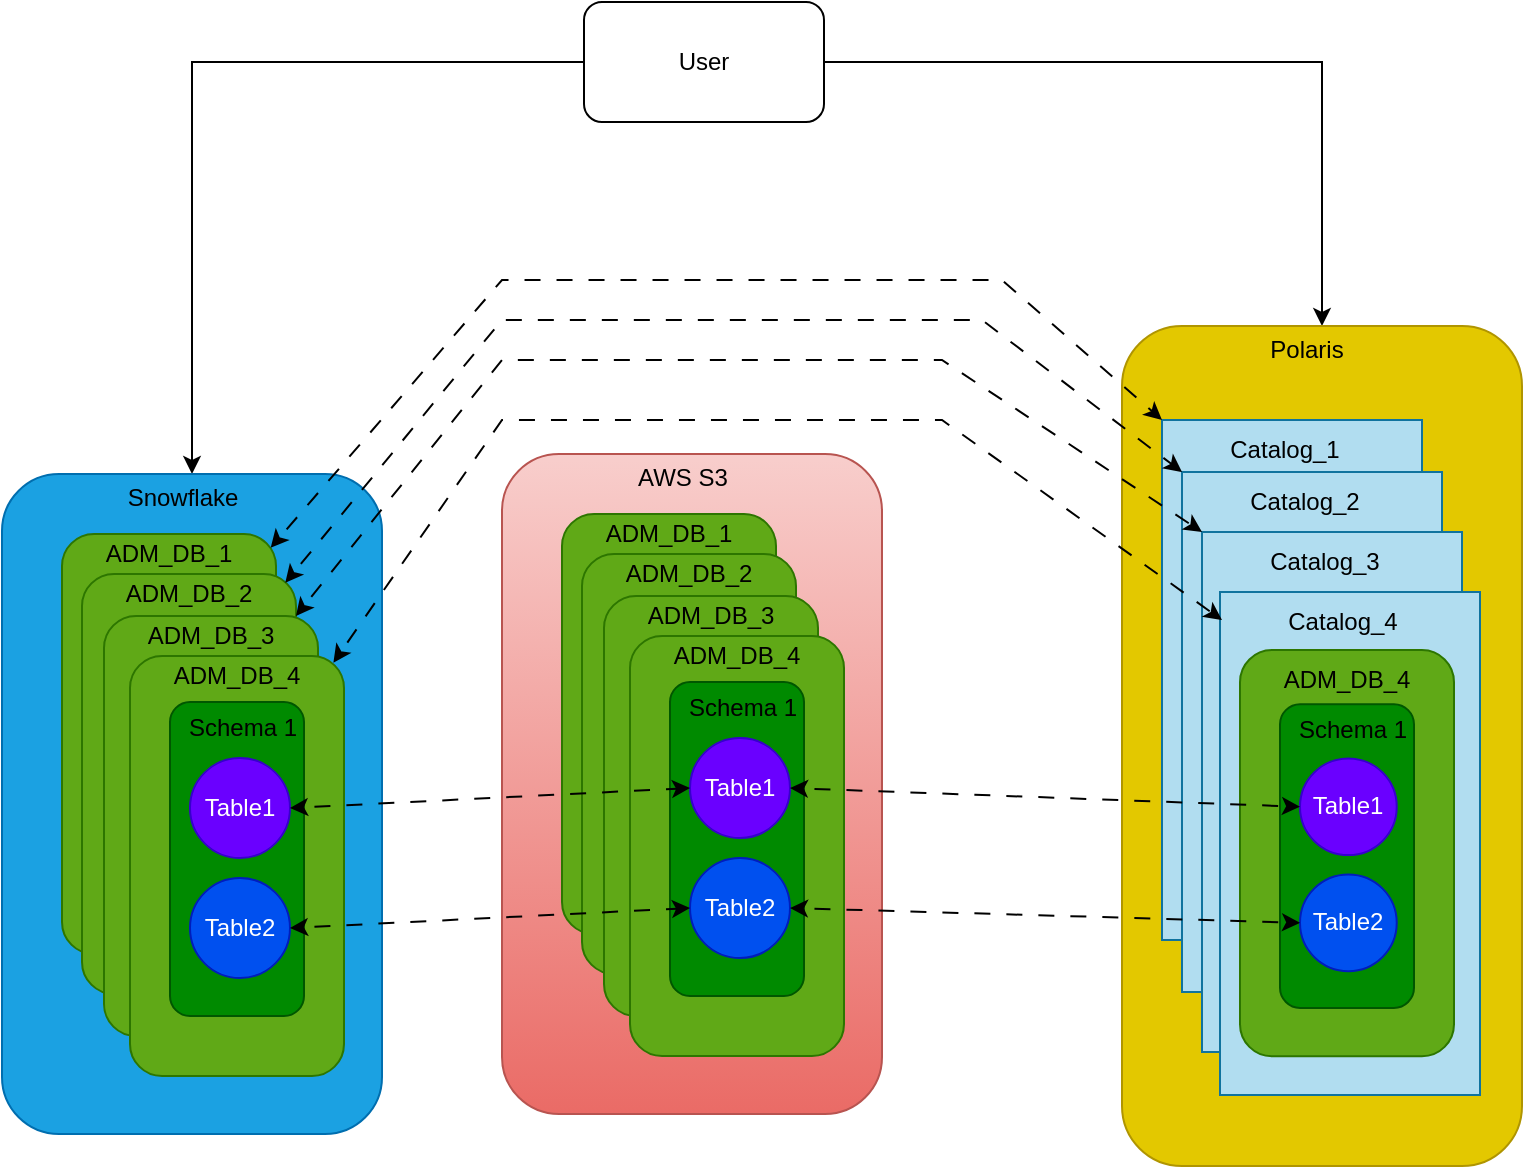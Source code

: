 <mxfile version="24.8.6">
  <diagram name="Page-1" id="kQ9YdLLmq7aJW8mDVpe2">
    <mxGraphModel dx="1075" dy="471" grid="1" gridSize="10" guides="1" tooltips="1" connect="1" arrows="1" fold="1" page="1" pageScale="1" pageWidth="850" pageHeight="1100" math="0" shadow="0">
      <root>
        <mxCell id="0" />
        <mxCell id="1" parent="0" />
        <mxCell id="MkuE8c_KWrYmQGj-PHZQ-6" value="" style="edgeStyle=orthogonalEdgeStyle;rounded=0;orthogonalLoop=1;jettySize=auto;html=1;" edge="1" parent="1" source="MkuE8c_KWrYmQGj-PHZQ-2" target="MkuE8c_KWrYmQGj-PHZQ-4">
          <mxGeometry relative="1" as="geometry">
            <mxPoint x="421" y="240" as="targetPoint" />
          </mxGeometry>
        </mxCell>
        <mxCell id="MkuE8c_KWrYmQGj-PHZQ-397" style="edgeStyle=orthogonalEdgeStyle;rounded=0;orthogonalLoop=1;jettySize=auto;html=1;" edge="1" parent="1" source="MkuE8c_KWrYmQGj-PHZQ-2" target="MkuE8c_KWrYmQGj-PHZQ-59">
          <mxGeometry relative="1" as="geometry" />
        </mxCell>
        <mxCell id="MkuE8c_KWrYmQGj-PHZQ-2" value="User" style="rounded=1;whiteSpace=wrap;html=1;" vertex="1" parent="1">
          <mxGeometry x="361" y="121" width="120" height="60" as="geometry" />
        </mxCell>
        <mxCell id="MkuE8c_KWrYmQGj-PHZQ-59" value="" style="rounded=1;whiteSpace=wrap;html=1;fillColor=#e3c800;strokeColor=#B09500;fontColor=#000000;" vertex="1" parent="1">
          <mxGeometry x="630" y="283" width="200" height="420" as="geometry" />
        </mxCell>
        <mxCell id="MkuE8c_KWrYmQGj-PHZQ-92" value="Polaris" style="text;html=1;align=center;verticalAlign=middle;resizable=0;points=[];autosize=1;strokeColor=none;fillColor=none;" vertex="1" parent="1">
          <mxGeometry x="692" y="280" width="60" height="30" as="geometry" />
        </mxCell>
        <mxCell id="MkuE8c_KWrYmQGj-PHZQ-291" value="" style="group" vertex="1" connectable="0" parent="1">
          <mxGeometry x="70" y="354" width="190" height="333" as="geometry" />
        </mxCell>
        <mxCell id="MkuE8c_KWrYmQGj-PHZQ-4" value="" style="rounded=1;whiteSpace=wrap;html=1;fillColor=#1ba1e2;strokeColor=#006EAF;fontColor=#ffffff;" vertex="1" parent="MkuE8c_KWrYmQGj-PHZQ-291">
          <mxGeometry y="3" width="190" height="330" as="geometry" />
        </mxCell>
        <mxCell id="MkuE8c_KWrYmQGj-PHZQ-58" value="Snowflake" style="text;html=1;align=center;verticalAlign=middle;resizable=0;points=[];autosize=1;strokeColor=none;fillColor=none;" vertex="1" parent="MkuE8c_KWrYmQGj-PHZQ-291">
          <mxGeometry x="50" width="80" height="30" as="geometry" />
        </mxCell>
        <mxCell id="MkuE8c_KWrYmQGj-PHZQ-252" value="" style="group" vertex="1" connectable="0" parent="MkuE8c_KWrYmQGj-PHZQ-291">
          <mxGeometry x="30" y="28" width="141" height="276" as="geometry" />
        </mxCell>
        <mxCell id="MkuE8c_KWrYmQGj-PHZQ-224" value="" style="group" vertex="1" connectable="0" parent="MkuE8c_KWrYmQGj-PHZQ-252">
          <mxGeometry width="107" height="215" as="geometry" />
        </mxCell>
        <mxCell id="MkuE8c_KWrYmQGj-PHZQ-50" value="" style="rounded=1;whiteSpace=wrap;html=1;fillColor=#60a917;fontColor=#ffffff;strokeColor=#2D7600;" vertex="1" parent="MkuE8c_KWrYmQGj-PHZQ-224">
          <mxGeometry y="5" width="107" height="210" as="geometry" />
        </mxCell>
        <mxCell id="MkuE8c_KWrYmQGj-PHZQ-51" value="" style="rounded=1;whiteSpace=wrap;html=1;fillColor=#008a00;fontColor=#ffffff;strokeColor=#005700;" vertex="1" parent="MkuE8c_KWrYmQGj-PHZQ-224">
          <mxGeometry x="20" y="28" width="67" height="157" as="geometry" />
        </mxCell>
        <mxCell id="MkuE8c_KWrYmQGj-PHZQ-222" value="" style="group" vertex="1" connectable="0" parent="MkuE8c_KWrYmQGj-PHZQ-224">
          <mxGeometry x="16" width="82" height="166" as="geometry" />
        </mxCell>
        <mxCell id="MkuE8c_KWrYmQGj-PHZQ-57" value="Schema 1" style="text;html=1;align=center;verticalAlign=middle;resizable=0;points=[];autosize=1;strokeColor=none;fillColor=none;" vertex="1" parent="MkuE8c_KWrYmQGj-PHZQ-222">
          <mxGeometry y="26" width="80" height="30" as="geometry" />
        </mxCell>
        <mxCell id="MkuE8c_KWrYmQGj-PHZQ-221" value="" style="group" vertex="1" connectable="0" parent="MkuE8c_KWrYmQGj-PHZQ-222">
          <mxGeometry x="7" width="75" height="166" as="geometry" />
        </mxCell>
        <mxCell id="MkuE8c_KWrYmQGj-PHZQ-52" value="Table1" style="ellipse;whiteSpace=wrap;html=1;aspect=fixed;fillColor=#6a00ff;fontColor=#ffffff;strokeColor=#3700CC;" vertex="1" parent="MkuE8c_KWrYmQGj-PHZQ-221">
          <mxGeometry x="7" y="56" width="50" height="50" as="geometry" />
        </mxCell>
        <mxCell id="MkuE8c_KWrYmQGj-PHZQ-54" value="Table2" style="ellipse;whiteSpace=wrap;html=1;aspect=fixed;fillColor=#0050ef;fontColor=#ffffff;strokeColor=#001DBC;" vertex="1" parent="MkuE8c_KWrYmQGj-PHZQ-221">
          <mxGeometry x="7" y="116" width="50" height="50" as="geometry" />
        </mxCell>
        <mxCell id="MkuE8c_KWrYmQGj-PHZQ-56" value="ADM_DB_1" style="text;html=1;align=center;verticalAlign=middle;resizable=0;points=[];autosize=1;strokeColor=none;fillColor=none;" vertex="1" parent="MkuE8c_KWrYmQGj-PHZQ-221">
          <mxGeometry x="-15" width="90" height="30" as="geometry" />
        </mxCell>
        <mxCell id="MkuE8c_KWrYmQGj-PHZQ-225" value="" style="group" vertex="1" connectable="0" parent="MkuE8c_KWrYmQGj-PHZQ-252">
          <mxGeometry x="10" y="20" width="107" height="215" as="geometry" />
        </mxCell>
        <mxCell id="MkuE8c_KWrYmQGj-PHZQ-226" value="" style="rounded=1;whiteSpace=wrap;html=1;fillColor=#60a917;fontColor=#ffffff;strokeColor=#2D7600;" vertex="1" parent="MkuE8c_KWrYmQGj-PHZQ-225">
          <mxGeometry y="5" width="107" height="210" as="geometry" />
        </mxCell>
        <mxCell id="MkuE8c_KWrYmQGj-PHZQ-227" value="" style="rounded=1;whiteSpace=wrap;html=1;fillColor=#008a00;fontColor=#ffffff;strokeColor=#005700;" vertex="1" parent="MkuE8c_KWrYmQGj-PHZQ-225">
          <mxGeometry x="20" y="28" width="67" height="157" as="geometry" />
        </mxCell>
        <mxCell id="MkuE8c_KWrYmQGj-PHZQ-228" value="" style="group" vertex="1" connectable="0" parent="MkuE8c_KWrYmQGj-PHZQ-225">
          <mxGeometry x="16" width="82" height="166" as="geometry" />
        </mxCell>
        <mxCell id="MkuE8c_KWrYmQGj-PHZQ-229" value="Schema 1" style="text;html=1;align=center;verticalAlign=middle;resizable=0;points=[];autosize=1;strokeColor=none;fillColor=none;" vertex="1" parent="MkuE8c_KWrYmQGj-PHZQ-228">
          <mxGeometry y="26" width="80" height="30" as="geometry" />
        </mxCell>
        <mxCell id="MkuE8c_KWrYmQGj-PHZQ-230" value="" style="group" vertex="1" connectable="0" parent="MkuE8c_KWrYmQGj-PHZQ-228">
          <mxGeometry x="7" width="75" height="166" as="geometry" />
        </mxCell>
        <mxCell id="MkuE8c_KWrYmQGj-PHZQ-231" value="Table1" style="ellipse;whiteSpace=wrap;html=1;aspect=fixed;fillColor=#6a00ff;fontColor=#ffffff;strokeColor=#3700CC;" vertex="1" parent="MkuE8c_KWrYmQGj-PHZQ-230">
          <mxGeometry x="7" y="56" width="50" height="50" as="geometry" />
        </mxCell>
        <mxCell id="MkuE8c_KWrYmQGj-PHZQ-232" value="Table2" style="ellipse;whiteSpace=wrap;html=1;aspect=fixed;fillColor=#0050ef;fontColor=#ffffff;strokeColor=#001DBC;" vertex="1" parent="MkuE8c_KWrYmQGj-PHZQ-230">
          <mxGeometry x="7" y="116" width="50" height="50" as="geometry" />
        </mxCell>
        <mxCell id="MkuE8c_KWrYmQGj-PHZQ-233" value="ADM_DB_2" style="text;html=1;align=center;verticalAlign=middle;resizable=0;points=[];autosize=1;strokeColor=none;fillColor=none;" vertex="1" parent="MkuE8c_KWrYmQGj-PHZQ-230">
          <mxGeometry x="-15" width="90" height="30" as="geometry" />
        </mxCell>
        <mxCell id="MkuE8c_KWrYmQGj-PHZQ-234" value="" style="group" vertex="1" connectable="0" parent="MkuE8c_KWrYmQGj-PHZQ-252">
          <mxGeometry x="21" y="41" width="107" height="215" as="geometry" />
        </mxCell>
        <mxCell id="MkuE8c_KWrYmQGj-PHZQ-235" value="" style="rounded=1;whiteSpace=wrap;html=1;fillColor=#60a917;fontColor=#ffffff;strokeColor=#2D7600;" vertex="1" parent="MkuE8c_KWrYmQGj-PHZQ-234">
          <mxGeometry y="5" width="107" height="210" as="geometry" />
        </mxCell>
        <mxCell id="MkuE8c_KWrYmQGj-PHZQ-236" value="" style="rounded=1;whiteSpace=wrap;html=1;fillColor=#008a00;fontColor=#ffffff;strokeColor=#005700;" vertex="1" parent="MkuE8c_KWrYmQGj-PHZQ-234">
          <mxGeometry x="20" y="28" width="67" height="157" as="geometry" />
        </mxCell>
        <mxCell id="MkuE8c_KWrYmQGj-PHZQ-237" value="" style="group" vertex="1" connectable="0" parent="MkuE8c_KWrYmQGj-PHZQ-234">
          <mxGeometry x="16" width="82" height="166" as="geometry" />
        </mxCell>
        <mxCell id="MkuE8c_KWrYmQGj-PHZQ-238" value="Schema 1" style="text;html=1;align=center;verticalAlign=middle;resizable=0;points=[];autosize=1;strokeColor=none;fillColor=none;" vertex="1" parent="MkuE8c_KWrYmQGj-PHZQ-237">
          <mxGeometry y="26" width="80" height="30" as="geometry" />
        </mxCell>
        <mxCell id="MkuE8c_KWrYmQGj-PHZQ-239" value="" style="group" vertex="1" connectable="0" parent="MkuE8c_KWrYmQGj-PHZQ-237">
          <mxGeometry x="7" width="75" height="166" as="geometry" />
        </mxCell>
        <mxCell id="MkuE8c_KWrYmQGj-PHZQ-240" value="Table1" style="ellipse;whiteSpace=wrap;html=1;aspect=fixed;fillColor=#6a00ff;fontColor=#ffffff;strokeColor=#3700CC;" vertex="1" parent="MkuE8c_KWrYmQGj-PHZQ-239">
          <mxGeometry x="7" y="56" width="50" height="50" as="geometry" />
        </mxCell>
        <mxCell id="MkuE8c_KWrYmQGj-PHZQ-241" value="Table2" style="ellipse;whiteSpace=wrap;html=1;aspect=fixed;fillColor=#0050ef;fontColor=#ffffff;strokeColor=#001DBC;" vertex="1" parent="MkuE8c_KWrYmQGj-PHZQ-239">
          <mxGeometry x="7" y="116" width="50" height="50" as="geometry" />
        </mxCell>
        <mxCell id="MkuE8c_KWrYmQGj-PHZQ-242" value="ADM_DB_3" style="text;html=1;align=center;verticalAlign=middle;resizable=0;points=[];autosize=1;strokeColor=none;fillColor=none;" vertex="1" parent="MkuE8c_KWrYmQGj-PHZQ-239">
          <mxGeometry x="-15" width="90" height="30" as="geometry" />
        </mxCell>
        <mxCell id="MkuE8c_KWrYmQGj-PHZQ-243" value="" style="group" vertex="1" connectable="0" parent="MkuE8c_KWrYmQGj-PHZQ-252">
          <mxGeometry x="34" y="61" width="107" height="215" as="geometry" />
        </mxCell>
        <mxCell id="MkuE8c_KWrYmQGj-PHZQ-244" value="" style="rounded=1;whiteSpace=wrap;html=1;fillColor=#60a917;fontColor=#ffffff;strokeColor=#2D7600;" vertex="1" parent="MkuE8c_KWrYmQGj-PHZQ-243">
          <mxGeometry y="5" width="107" height="210" as="geometry" />
        </mxCell>
        <mxCell id="MkuE8c_KWrYmQGj-PHZQ-245" value="" style="rounded=1;whiteSpace=wrap;html=1;fillColor=#008a00;fontColor=#ffffff;strokeColor=#005700;" vertex="1" parent="MkuE8c_KWrYmQGj-PHZQ-243">
          <mxGeometry x="20" y="28" width="67" height="157" as="geometry" />
        </mxCell>
        <mxCell id="MkuE8c_KWrYmQGj-PHZQ-246" value="" style="group" vertex="1" connectable="0" parent="MkuE8c_KWrYmQGj-PHZQ-243">
          <mxGeometry x="16" width="82" height="166" as="geometry" />
        </mxCell>
        <mxCell id="MkuE8c_KWrYmQGj-PHZQ-247" value="Schema 1" style="text;html=1;align=center;verticalAlign=middle;resizable=0;points=[];autosize=1;strokeColor=none;fillColor=none;" vertex="1" parent="MkuE8c_KWrYmQGj-PHZQ-246">
          <mxGeometry y="26" width="80" height="30" as="geometry" />
        </mxCell>
        <mxCell id="MkuE8c_KWrYmQGj-PHZQ-248" value="" style="group" vertex="1" connectable="0" parent="MkuE8c_KWrYmQGj-PHZQ-246">
          <mxGeometry x="7" width="75" height="166" as="geometry" />
        </mxCell>
        <mxCell id="MkuE8c_KWrYmQGj-PHZQ-249" value="Table1" style="ellipse;whiteSpace=wrap;html=1;aspect=fixed;fillColor=#6a00ff;fontColor=#ffffff;strokeColor=#3700CC;" vertex="1" parent="MkuE8c_KWrYmQGj-PHZQ-248">
          <mxGeometry x="7" y="56" width="50" height="50" as="geometry" />
        </mxCell>
        <mxCell id="MkuE8c_KWrYmQGj-PHZQ-250" value="Table2" style="ellipse;whiteSpace=wrap;html=1;aspect=fixed;fillColor=#0050ef;fontColor=#ffffff;strokeColor=#001DBC;" vertex="1" parent="MkuE8c_KWrYmQGj-PHZQ-248">
          <mxGeometry x="7" y="116" width="50" height="50" as="geometry" />
        </mxCell>
        <mxCell id="MkuE8c_KWrYmQGj-PHZQ-251" value="ADM_DB_4" style="text;html=1;align=center;verticalAlign=middle;resizable=0;points=[];autosize=1;strokeColor=none;fillColor=none;" vertex="1" parent="MkuE8c_KWrYmQGj-PHZQ-248">
          <mxGeometry x="-15" width="90" height="30" as="geometry" />
        </mxCell>
        <mxCell id="MkuE8c_KWrYmQGj-PHZQ-293" value="" style="rounded=1;whiteSpace=wrap;html=1;fillColor=#f8cecc;strokeColor=#b85450;gradientColor=#ea6b66;" vertex="1" parent="1">
          <mxGeometry x="320" y="347" width="190" height="330" as="geometry" />
        </mxCell>
        <mxCell id="MkuE8c_KWrYmQGj-PHZQ-294" value="AWS S3" style="text;html=1;align=center;verticalAlign=middle;resizable=0;points=[];autosize=1;strokeColor=none;fillColor=none;" vertex="1" parent="1">
          <mxGeometry x="375" y="344" width="70" height="30" as="geometry" />
        </mxCell>
        <mxCell id="MkuE8c_KWrYmQGj-PHZQ-295" value="" style="group" vertex="1" connectable="0" parent="1">
          <mxGeometry x="350" y="372" width="141" height="276" as="geometry" />
        </mxCell>
        <mxCell id="MkuE8c_KWrYmQGj-PHZQ-296" value="" style="group" vertex="1" connectable="0" parent="MkuE8c_KWrYmQGj-PHZQ-295">
          <mxGeometry width="107" height="215" as="geometry" />
        </mxCell>
        <mxCell id="MkuE8c_KWrYmQGj-PHZQ-297" value="" style="rounded=1;whiteSpace=wrap;html=1;fillColor=#60a917;fontColor=#ffffff;strokeColor=#2D7600;" vertex="1" parent="MkuE8c_KWrYmQGj-PHZQ-296">
          <mxGeometry y="5" width="107" height="210" as="geometry" />
        </mxCell>
        <mxCell id="MkuE8c_KWrYmQGj-PHZQ-298" value="" style="rounded=1;whiteSpace=wrap;html=1;fillColor=#008a00;fontColor=#ffffff;strokeColor=#005700;" vertex="1" parent="MkuE8c_KWrYmQGj-PHZQ-296">
          <mxGeometry x="20" y="28" width="67" height="157" as="geometry" />
        </mxCell>
        <mxCell id="MkuE8c_KWrYmQGj-PHZQ-299" value="" style="group" vertex="1" connectable="0" parent="MkuE8c_KWrYmQGj-PHZQ-296">
          <mxGeometry x="16" width="82" height="166" as="geometry" />
        </mxCell>
        <mxCell id="MkuE8c_KWrYmQGj-PHZQ-300" value="Schema 1" style="text;html=1;align=center;verticalAlign=middle;resizable=0;points=[];autosize=1;strokeColor=none;fillColor=none;" vertex="1" parent="MkuE8c_KWrYmQGj-PHZQ-299">
          <mxGeometry y="26" width="80" height="30" as="geometry" />
        </mxCell>
        <mxCell id="MkuE8c_KWrYmQGj-PHZQ-301" value="" style="group" vertex="1" connectable="0" parent="MkuE8c_KWrYmQGj-PHZQ-299">
          <mxGeometry x="7" width="75" height="166" as="geometry" />
        </mxCell>
        <mxCell id="MkuE8c_KWrYmQGj-PHZQ-302" value="Table1" style="ellipse;whiteSpace=wrap;html=1;aspect=fixed;fillColor=#6a00ff;fontColor=#ffffff;strokeColor=#3700CC;" vertex="1" parent="MkuE8c_KWrYmQGj-PHZQ-301">
          <mxGeometry x="7" y="56" width="50" height="50" as="geometry" />
        </mxCell>
        <mxCell id="MkuE8c_KWrYmQGj-PHZQ-303" value="Table2" style="ellipse;whiteSpace=wrap;html=1;aspect=fixed;fillColor=#0050ef;fontColor=#ffffff;strokeColor=#001DBC;" vertex="1" parent="MkuE8c_KWrYmQGj-PHZQ-301">
          <mxGeometry x="7" y="116" width="50" height="50" as="geometry" />
        </mxCell>
        <mxCell id="MkuE8c_KWrYmQGj-PHZQ-304" value="ADM_DB_1" style="text;html=1;align=center;verticalAlign=middle;resizable=0;points=[];autosize=1;strokeColor=none;fillColor=none;" vertex="1" parent="MkuE8c_KWrYmQGj-PHZQ-301">
          <mxGeometry x="-15" width="90" height="30" as="geometry" />
        </mxCell>
        <mxCell id="MkuE8c_KWrYmQGj-PHZQ-305" value="" style="group" vertex="1" connectable="0" parent="MkuE8c_KWrYmQGj-PHZQ-295">
          <mxGeometry x="10" y="20" width="107" height="215" as="geometry" />
        </mxCell>
        <mxCell id="MkuE8c_KWrYmQGj-PHZQ-306" value="" style="rounded=1;whiteSpace=wrap;html=1;fillColor=#60a917;fontColor=#ffffff;strokeColor=#2D7600;" vertex="1" parent="MkuE8c_KWrYmQGj-PHZQ-305">
          <mxGeometry y="5" width="107" height="210" as="geometry" />
        </mxCell>
        <mxCell id="MkuE8c_KWrYmQGj-PHZQ-307" value="" style="rounded=1;whiteSpace=wrap;html=1;fillColor=#008a00;fontColor=#ffffff;strokeColor=#005700;" vertex="1" parent="MkuE8c_KWrYmQGj-PHZQ-305">
          <mxGeometry x="20" y="28" width="67" height="157" as="geometry" />
        </mxCell>
        <mxCell id="MkuE8c_KWrYmQGj-PHZQ-308" value="" style="group" vertex="1" connectable="0" parent="MkuE8c_KWrYmQGj-PHZQ-305">
          <mxGeometry x="16" width="82" height="166" as="geometry" />
        </mxCell>
        <mxCell id="MkuE8c_KWrYmQGj-PHZQ-309" value="Schema 1" style="text;html=1;align=center;verticalAlign=middle;resizable=0;points=[];autosize=1;strokeColor=none;fillColor=none;" vertex="1" parent="MkuE8c_KWrYmQGj-PHZQ-308">
          <mxGeometry y="26" width="80" height="30" as="geometry" />
        </mxCell>
        <mxCell id="MkuE8c_KWrYmQGj-PHZQ-310" value="" style="group" vertex="1" connectable="0" parent="MkuE8c_KWrYmQGj-PHZQ-308">
          <mxGeometry x="7" width="75" height="166" as="geometry" />
        </mxCell>
        <mxCell id="MkuE8c_KWrYmQGj-PHZQ-311" value="Table1" style="ellipse;whiteSpace=wrap;html=1;aspect=fixed;fillColor=#6a00ff;fontColor=#ffffff;strokeColor=#3700CC;" vertex="1" parent="MkuE8c_KWrYmQGj-PHZQ-310">
          <mxGeometry x="7" y="56" width="50" height="50" as="geometry" />
        </mxCell>
        <mxCell id="MkuE8c_KWrYmQGj-PHZQ-312" value="Table2" style="ellipse;whiteSpace=wrap;html=1;aspect=fixed;fillColor=#0050ef;fontColor=#ffffff;strokeColor=#001DBC;" vertex="1" parent="MkuE8c_KWrYmQGj-PHZQ-310">
          <mxGeometry x="7" y="116" width="50" height="50" as="geometry" />
        </mxCell>
        <mxCell id="MkuE8c_KWrYmQGj-PHZQ-313" value="ADM_DB_2" style="text;html=1;align=center;verticalAlign=middle;resizable=0;points=[];autosize=1;strokeColor=none;fillColor=none;" vertex="1" parent="MkuE8c_KWrYmQGj-PHZQ-310">
          <mxGeometry x="-15" width="90" height="30" as="geometry" />
        </mxCell>
        <mxCell id="MkuE8c_KWrYmQGj-PHZQ-314" value="" style="group" vertex="1" connectable="0" parent="MkuE8c_KWrYmQGj-PHZQ-295">
          <mxGeometry x="21" y="41" width="107" height="215" as="geometry" />
        </mxCell>
        <mxCell id="MkuE8c_KWrYmQGj-PHZQ-315" value="" style="rounded=1;whiteSpace=wrap;html=1;fillColor=#60a917;fontColor=#ffffff;strokeColor=#2D7600;" vertex="1" parent="MkuE8c_KWrYmQGj-PHZQ-314">
          <mxGeometry y="5" width="107" height="210" as="geometry" />
        </mxCell>
        <mxCell id="MkuE8c_KWrYmQGj-PHZQ-316" value="" style="rounded=1;whiteSpace=wrap;html=1;fillColor=#008a00;fontColor=#ffffff;strokeColor=#005700;" vertex="1" parent="MkuE8c_KWrYmQGj-PHZQ-314">
          <mxGeometry x="20" y="28" width="67" height="157" as="geometry" />
        </mxCell>
        <mxCell id="MkuE8c_KWrYmQGj-PHZQ-317" value="" style="group" vertex="1" connectable="0" parent="MkuE8c_KWrYmQGj-PHZQ-314">
          <mxGeometry x="16" width="82" height="166" as="geometry" />
        </mxCell>
        <mxCell id="MkuE8c_KWrYmQGj-PHZQ-318" value="Schema 1" style="text;html=1;align=center;verticalAlign=middle;resizable=0;points=[];autosize=1;strokeColor=none;fillColor=none;" vertex="1" parent="MkuE8c_KWrYmQGj-PHZQ-317">
          <mxGeometry y="26" width="80" height="30" as="geometry" />
        </mxCell>
        <mxCell id="MkuE8c_KWrYmQGj-PHZQ-319" value="" style="group" vertex="1" connectable="0" parent="MkuE8c_KWrYmQGj-PHZQ-317">
          <mxGeometry x="7" width="75" height="166" as="geometry" />
        </mxCell>
        <mxCell id="MkuE8c_KWrYmQGj-PHZQ-320" value="Table1" style="ellipse;whiteSpace=wrap;html=1;aspect=fixed;fillColor=#6a00ff;fontColor=#ffffff;strokeColor=#3700CC;" vertex="1" parent="MkuE8c_KWrYmQGj-PHZQ-319">
          <mxGeometry x="7" y="56" width="50" height="50" as="geometry" />
        </mxCell>
        <mxCell id="MkuE8c_KWrYmQGj-PHZQ-321" value="Table2" style="ellipse;whiteSpace=wrap;html=1;aspect=fixed;fillColor=#0050ef;fontColor=#ffffff;strokeColor=#001DBC;" vertex="1" parent="MkuE8c_KWrYmQGj-PHZQ-319">
          <mxGeometry x="7" y="116" width="50" height="50" as="geometry" />
        </mxCell>
        <mxCell id="MkuE8c_KWrYmQGj-PHZQ-322" value="ADM_DB_3" style="text;html=1;align=center;verticalAlign=middle;resizable=0;points=[];autosize=1;strokeColor=none;fillColor=none;" vertex="1" parent="MkuE8c_KWrYmQGj-PHZQ-319">
          <mxGeometry x="-15" width="90" height="30" as="geometry" />
        </mxCell>
        <mxCell id="MkuE8c_KWrYmQGj-PHZQ-323" value="" style="group" vertex="1" connectable="0" parent="MkuE8c_KWrYmQGj-PHZQ-295">
          <mxGeometry x="34" y="61" width="107" height="215" as="geometry" />
        </mxCell>
        <mxCell id="MkuE8c_KWrYmQGj-PHZQ-324" value="" style="rounded=1;whiteSpace=wrap;html=1;fillColor=#60a917;fontColor=#ffffff;strokeColor=#2D7600;" vertex="1" parent="MkuE8c_KWrYmQGj-PHZQ-323">
          <mxGeometry y="5" width="107" height="210" as="geometry" />
        </mxCell>
        <mxCell id="MkuE8c_KWrYmQGj-PHZQ-325" value="" style="rounded=1;whiteSpace=wrap;html=1;fillColor=#008a00;fontColor=#ffffff;strokeColor=#005700;" vertex="1" parent="MkuE8c_KWrYmQGj-PHZQ-323">
          <mxGeometry x="20" y="28" width="67" height="157" as="geometry" />
        </mxCell>
        <mxCell id="MkuE8c_KWrYmQGj-PHZQ-326" value="" style="group" vertex="1" connectable="0" parent="MkuE8c_KWrYmQGj-PHZQ-323">
          <mxGeometry x="16" width="82" height="166" as="geometry" />
        </mxCell>
        <mxCell id="MkuE8c_KWrYmQGj-PHZQ-327" value="Schema 1" style="text;html=1;align=center;verticalAlign=middle;resizable=0;points=[];autosize=1;strokeColor=none;fillColor=none;" vertex="1" parent="MkuE8c_KWrYmQGj-PHZQ-326">
          <mxGeometry y="26" width="80" height="30" as="geometry" />
        </mxCell>
        <mxCell id="MkuE8c_KWrYmQGj-PHZQ-328" value="" style="group" vertex="1" connectable="0" parent="MkuE8c_KWrYmQGj-PHZQ-326">
          <mxGeometry x="7" width="75" height="166" as="geometry" />
        </mxCell>
        <mxCell id="MkuE8c_KWrYmQGj-PHZQ-329" value="Table1" style="ellipse;whiteSpace=wrap;html=1;aspect=fixed;fillColor=#6a00ff;fontColor=#ffffff;strokeColor=#3700CC;" vertex="1" parent="MkuE8c_KWrYmQGj-PHZQ-328">
          <mxGeometry x="7" y="56" width="50" height="50" as="geometry" />
        </mxCell>
        <mxCell id="MkuE8c_KWrYmQGj-PHZQ-330" value="Table2" style="ellipse;whiteSpace=wrap;html=1;aspect=fixed;fillColor=#0050ef;fontColor=#ffffff;strokeColor=#001DBC;" vertex="1" parent="MkuE8c_KWrYmQGj-PHZQ-328">
          <mxGeometry x="7" y="116" width="50" height="50" as="geometry" />
        </mxCell>
        <mxCell id="MkuE8c_KWrYmQGj-PHZQ-331" value="ADM_DB_4" style="text;html=1;align=center;verticalAlign=middle;resizable=0;points=[];autosize=1;strokeColor=none;fillColor=none;" vertex="1" parent="MkuE8c_KWrYmQGj-PHZQ-328">
          <mxGeometry x="-15" width="90" height="30" as="geometry" />
        </mxCell>
        <mxCell id="MkuE8c_KWrYmQGj-PHZQ-390" value="" style="group" vertex="1" connectable="0" parent="1">
          <mxGeometry x="640" y="330" width="171.5" height="337.5" as="geometry" />
        </mxCell>
        <mxCell id="MkuE8c_KWrYmQGj-PHZQ-144" value="" style="group" vertex="1" connectable="0" parent="MkuE8c_KWrYmQGj-PHZQ-390">
          <mxGeometry width="142.5" height="260" as="geometry" />
        </mxCell>
        <mxCell id="MkuE8c_KWrYmQGj-PHZQ-119" value="" style="rounded=0;whiteSpace=wrap;html=1;fillColor=#b1ddf0;strokeColor=#10739e;" vertex="1" parent="MkuE8c_KWrYmQGj-PHZQ-144">
          <mxGeometry x="10" width="130" height="260" as="geometry" />
        </mxCell>
        <mxCell id="MkuE8c_KWrYmQGj-PHZQ-133" value="Catalog_1" style="text;html=1;align=center;verticalAlign=middle;resizable=0;points=[];autosize=1;strokeColor=none;fillColor=none;" vertex="1" parent="MkuE8c_KWrYmQGj-PHZQ-144">
          <mxGeometry x="31.249" width="80" height="30" as="geometry" />
        </mxCell>
        <mxCell id="MkuE8c_KWrYmQGj-PHZQ-345" value="" style="group" vertex="1" connectable="0" parent="MkuE8c_KWrYmQGj-PHZQ-144">
          <mxGeometry x="20" y="30" width="107" height="215" as="geometry" />
        </mxCell>
        <mxCell id="MkuE8c_KWrYmQGj-PHZQ-346" value="" style="rounded=1;whiteSpace=wrap;html=1;fillColor=#60a917;fontColor=#ffffff;strokeColor=#2D7600;" vertex="1" parent="MkuE8c_KWrYmQGj-PHZQ-345">
          <mxGeometry y="5" width="107" height="210" as="geometry" />
        </mxCell>
        <mxCell id="MkuE8c_KWrYmQGj-PHZQ-347" value="" style="rounded=1;whiteSpace=wrap;html=1;fillColor=#008a00;fontColor=#ffffff;strokeColor=#005700;" vertex="1" parent="MkuE8c_KWrYmQGj-PHZQ-345">
          <mxGeometry x="20" y="28" width="67" height="157" as="geometry" />
        </mxCell>
        <mxCell id="MkuE8c_KWrYmQGj-PHZQ-348" value="" style="group" vertex="1" connectable="0" parent="MkuE8c_KWrYmQGj-PHZQ-345">
          <mxGeometry x="16" width="82" height="166" as="geometry" />
        </mxCell>
        <mxCell id="MkuE8c_KWrYmQGj-PHZQ-349" value="Schema 1" style="text;html=1;align=center;verticalAlign=middle;resizable=0;points=[];autosize=1;strokeColor=none;fillColor=none;" vertex="1" parent="MkuE8c_KWrYmQGj-PHZQ-348">
          <mxGeometry y="26" width="80" height="30" as="geometry" />
        </mxCell>
        <mxCell id="MkuE8c_KWrYmQGj-PHZQ-350" value="" style="group" vertex="1" connectable="0" parent="MkuE8c_KWrYmQGj-PHZQ-348">
          <mxGeometry x="7" width="75" height="166" as="geometry" />
        </mxCell>
        <mxCell id="MkuE8c_KWrYmQGj-PHZQ-351" value="Table1" style="ellipse;whiteSpace=wrap;html=1;aspect=fixed;fillColor=#6a00ff;fontColor=#ffffff;strokeColor=#3700CC;" vertex="1" parent="MkuE8c_KWrYmQGj-PHZQ-350">
          <mxGeometry x="7" y="56" width="50" height="50" as="geometry" />
        </mxCell>
        <mxCell id="MkuE8c_KWrYmQGj-PHZQ-352" value="Table2" style="ellipse;whiteSpace=wrap;html=1;aspect=fixed;fillColor=#0050ef;fontColor=#ffffff;strokeColor=#001DBC;" vertex="1" parent="MkuE8c_KWrYmQGj-PHZQ-350">
          <mxGeometry x="7" y="116" width="50" height="50" as="geometry" />
        </mxCell>
        <mxCell id="MkuE8c_KWrYmQGj-PHZQ-353" value="ADM_DB_4" style="text;html=1;align=center;verticalAlign=middle;resizable=0;points=[];autosize=1;strokeColor=none;fillColor=none;" vertex="1" parent="MkuE8c_KWrYmQGj-PHZQ-350">
          <mxGeometry x="-15" width="90" height="30" as="geometry" />
        </mxCell>
        <mxCell id="MkuE8c_KWrYmQGj-PHZQ-354" value="" style="group" vertex="1" connectable="0" parent="MkuE8c_KWrYmQGj-PHZQ-390">
          <mxGeometry x="10" y="26" width="147.5" height="290" as="geometry" />
        </mxCell>
        <mxCell id="MkuE8c_KWrYmQGj-PHZQ-355" value="" style="rounded=0;whiteSpace=wrap;html=1;fillColor=#b1ddf0;strokeColor=#10739e;" vertex="1" parent="MkuE8c_KWrYmQGj-PHZQ-354">
          <mxGeometry x="10" width="130" height="260" as="geometry" />
        </mxCell>
        <mxCell id="MkuE8c_KWrYmQGj-PHZQ-356" value="Catalog_2" style="text;html=1;align=center;verticalAlign=middle;resizable=0;points=[];autosize=1;strokeColor=none;fillColor=none;" vertex="1" parent="MkuE8c_KWrYmQGj-PHZQ-354">
          <mxGeometry x="31.249" width="80" height="30" as="geometry" />
        </mxCell>
        <mxCell id="MkuE8c_KWrYmQGj-PHZQ-357" value="" style="group" vertex="1" connectable="0" parent="MkuE8c_KWrYmQGj-PHZQ-354">
          <mxGeometry x="20" y="30" width="127.5" height="260" as="geometry" />
        </mxCell>
        <mxCell id="MkuE8c_KWrYmQGj-PHZQ-358" value="" style="rounded=1;whiteSpace=wrap;html=1;fillColor=#60a917;fontColor=#ffffff;strokeColor=#2D7600;" vertex="1" parent="MkuE8c_KWrYmQGj-PHZQ-357">
          <mxGeometry y="5" width="107" height="210" as="geometry" />
        </mxCell>
        <mxCell id="MkuE8c_KWrYmQGj-PHZQ-359" value="" style="rounded=1;whiteSpace=wrap;html=1;fillColor=#008a00;fontColor=#ffffff;strokeColor=#005700;" vertex="1" parent="MkuE8c_KWrYmQGj-PHZQ-357">
          <mxGeometry x="20" y="28" width="67" height="157" as="geometry" />
        </mxCell>
        <mxCell id="MkuE8c_KWrYmQGj-PHZQ-360" value="" style="group" vertex="1" connectable="0" parent="MkuE8c_KWrYmQGj-PHZQ-357">
          <mxGeometry x="16" width="82" height="166" as="geometry" />
        </mxCell>
        <mxCell id="MkuE8c_KWrYmQGj-PHZQ-361" value="Schema 1" style="text;html=1;align=center;verticalAlign=middle;resizable=0;points=[];autosize=1;strokeColor=none;fillColor=none;" vertex="1" parent="MkuE8c_KWrYmQGj-PHZQ-360">
          <mxGeometry y="26" width="80" height="30" as="geometry" />
        </mxCell>
        <mxCell id="MkuE8c_KWrYmQGj-PHZQ-362" value="" style="group" vertex="1" connectable="0" parent="MkuE8c_KWrYmQGj-PHZQ-360">
          <mxGeometry x="7" width="75" height="166" as="geometry" />
        </mxCell>
        <mxCell id="MkuE8c_KWrYmQGj-PHZQ-363" value="Table1" style="ellipse;whiteSpace=wrap;html=1;aspect=fixed;fillColor=#6a00ff;fontColor=#ffffff;strokeColor=#3700CC;" vertex="1" parent="MkuE8c_KWrYmQGj-PHZQ-362">
          <mxGeometry x="7" y="56" width="50" height="50" as="geometry" />
        </mxCell>
        <mxCell id="MkuE8c_KWrYmQGj-PHZQ-364" value="Table2" style="ellipse;whiteSpace=wrap;html=1;aspect=fixed;fillColor=#0050ef;fontColor=#ffffff;strokeColor=#001DBC;" vertex="1" parent="MkuE8c_KWrYmQGj-PHZQ-362">
          <mxGeometry x="7" y="116" width="50" height="50" as="geometry" />
        </mxCell>
        <mxCell id="MkuE8c_KWrYmQGj-PHZQ-365" value="ADM_DB_4" style="text;html=1;align=center;verticalAlign=middle;resizable=0;points=[];autosize=1;strokeColor=none;fillColor=none;" vertex="1" parent="MkuE8c_KWrYmQGj-PHZQ-362">
          <mxGeometry x="-15" width="90" height="30" as="geometry" />
        </mxCell>
        <mxCell id="MkuE8c_KWrYmQGj-PHZQ-366" value="" style="group" vertex="1" connectable="0" parent="MkuE8c_KWrYmQGj-PHZQ-357">
          <mxGeometry x="-10" width="142.5" height="260" as="geometry" />
        </mxCell>
        <mxCell id="MkuE8c_KWrYmQGj-PHZQ-367" value="" style="rounded=0;whiteSpace=wrap;html=1;fillColor=#b1ddf0;strokeColor=#10739e;" vertex="1" parent="MkuE8c_KWrYmQGj-PHZQ-366">
          <mxGeometry x="10" width="130" height="260" as="geometry" />
        </mxCell>
        <mxCell id="MkuE8c_KWrYmQGj-PHZQ-368" value="Catalog_3" style="text;html=1;align=center;verticalAlign=middle;resizable=0;points=[];autosize=1;strokeColor=none;fillColor=none;" vertex="1" parent="MkuE8c_KWrYmQGj-PHZQ-366">
          <mxGeometry x="31.249" width="80" height="30" as="geometry" />
        </mxCell>
        <mxCell id="MkuE8c_KWrYmQGj-PHZQ-369" value="" style="group" vertex="1" connectable="0" parent="MkuE8c_KWrYmQGj-PHZQ-366">
          <mxGeometry x="20" y="30" width="107" height="215" as="geometry" />
        </mxCell>
        <mxCell id="MkuE8c_KWrYmQGj-PHZQ-370" value="" style="rounded=1;whiteSpace=wrap;html=1;fillColor=#60a917;fontColor=#ffffff;strokeColor=#2D7600;" vertex="1" parent="MkuE8c_KWrYmQGj-PHZQ-369">
          <mxGeometry y="5" width="107" height="210" as="geometry" />
        </mxCell>
        <mxCell id="MkuE8c_KWrYmQGj-PHZQ-371" value="" style="rounded=1;whiteSpace=wrap;html=1;fillColor=#008a00;fontColor=#ffffff;strokeColor=#005700;" vertex="1" parent="MkuE8c_KWrYmQGj-PHZQ-369">
          <mxGeometry x="20" y="28" width="67" height="157" as="geometry" />
        </mxCell>
        <mxCell id="MkuE8c_KWrYmQGj-PHZQ-372" value="" style="group" vertex="1" connectable="0" parent="MkuE8c_KWrYmQGj-PHZQ-369">
          <mxGeometry x="16" width="82" height="166" as="geometry" />
        </mxCell>
        <mxCell id="MkuE8c_KWrYmQGj-PHZQ-373" value="Schema 1" style="text;html=1;align=center;verticalAlign=middle;resizable=0;points=[];autosize=1;strokeColor=none;fillColor=none;" vertex="1" parent="MkuE8c_KWrYmQGj-PHZQ-372">
          <mxGeometry y="26" width="80" height="30" as="geometry" />
        </mxCell>
        <mxCell id="MkuE8c_KWrYmQGj-PHZQ-374" value="" style="group" vertex="1" connectable="0" parent="MkuE8c_KWrYmQGj-PHZQ-372">
          <mxGeometry x="7" width="75" height="166" as="geometry" />
        </mxCell>
        <mxCell id="MkuE8c_KWrYmQGj-PHZQ-375" value="Table1" style="ellipse;whiteSpace=wrap;html=1;aspect=fixed;fillColor=#6a00ff;fontColor=#ffffff;strokeColor=#3700CC;" vertex="1" parent="MkuE8c_KWrYmQGj-PHZQ-374">
          <mxGeometry x="7" y="56" width="50" height="50" as="geometry" />
        </mxCell>
        <mxCell id="MkuE8c_KWrYmQGj-PHZQ-376" value="Table2" style="ellipse;whiteSpace=wrap;html=1;aspect=fixed;fillColor=#0050ef;fontColor=#ffffff;strokeColor=#001DBC;" vertex="1" parent="MkuE8c_KWrYmQGj-PHZQ-374">
          <mxGeometry x="7" y="116" width="50" height="50" as="geometry" />
        </mxCell>
        <mxCell id="MkuE8c_KWrYmQGj-PHZQ-377" value="ADM_DB_4" style="text;html=1;align=center;verticalAlign=middle;resizable=0;points=[];autosize=1;strokeColor=none;fillColor=none;" vertex="1" parent="MkuE8c_KWrYmQGj-PHZQ-374">
          <mxGeometry x="-15" width="90" height="30" as="geometry" />
        </mxCell>
        <mxCell id="MkuE8c_KWrYmQGj-PHZQ-378" value="" style="group" vertex="1" connectable="0" parent="MkuE8c_KWrYmQGj-PHZQ-390">
          <mxGeometry x="29" y="86" width="142.5" height="251.5" as="geometry" />
        </mxCell>
        <mxCell id="MkuE8c_KWrYmQGj-PHZQ-379" value="" style="rounded=0;whiteSpace=wrap;html=1;fillColor=#b1ddf0;strokeColor=#10739e;" vertex="1" parent="MkuE8c_KWrYmQGj-PHZQ-378">
          <mxGeometry x="10" width="130" height="251.5" as="geometry" />
        </mxCell>
        <mxCell id="MkuE8c_KWrYmQGj-PHZQ-380" value="Catalog_4" style="text;html=1;align=center;verticalAlign=middle;resizable=0;points=[];autosize=1;strokeColor=none;fillColor=none;" vertex="1" parent="MkuE8c_KWrYmQGj-PHZQ-378">
          <mxGeometry x="31.249" width="80" height="30" as="geometry" />
        </mxCell>
        <mxCell id="MkuE8c_KWrYmQGj-PHZQ-381" value="" style="group" vertex="1" connectable="0" parent="MkuE8c_KWrYmQGj-PHZQ-378">
          <mxGeometry x="20" y="29.019" width="107" height="207.971" as="geometry" />
        </mxCell>
        <mxCell id="MkuE8c_KWrYmQGj-PHZQ-382" value="" style="rounded=1;whiteSpace=wrap;html=1;fillColor=#60a917;fontColor=#ffffff;strokeColor=#2D7600;" vertex="1" parent="MkuE8c_KWrYmQGj-PHZQ-381">
          <mxGeometry width="107" height="203.135" as="geometry" />
        </mxCell>
        <mxCell id="MkuE8c_KWrYmQGj-PHZQ-383" value="" style="rounded=1;whiteSpace=wrap;html=1;fillColor=#008a00;fontColor=#ffffff;strokeColor=#005700;" vertex="1" parent="MkuE8c_KWrYmQGj-PHZQ-381">
          <mxGeometry x="20" y="27.085" width="67" height="151.867" as="geometry" />
        </mxCell>
        <mxCell id="MkuE8c_KWrYmQGj-PHZQ-384" value="" style="group" vertex="1" connectable="0" parent="MkuE8c_KWrYmQGj-PHZQ-381">
          <mxGeometry x="16" width="82" height="160.573" as="geometry" />
        </mxCell>
        <mxCell id="MkuE8c_KWrYmQGj-PHZQ-385" value="Schema 1" style="text;html=1;align=center;verticalAlign=middle;resizable=0;points=[];autosize=1;strokeColor=none;fillColor=none;" vertex="1" parent="MkuE8c_KWrYmQGj-PHZQ-384">
          <mxGeometry y="25.15" width="80" height="30" as="geometry" />
        </mxCell>
        <mxCell id="MkuE8c_KWrYmQGj-PHZQ-386" value="" style="group" vertex="1" connectable="0" parent="MkuE8c_KWrYmQGj-PHZQ-384">
          <mxGeometry x="7" width="75" height="160.573" as="geometry" />
        </mxCell>
        <mxCell id="MkuE8c_KWrYmQGj-PHZQ-387" value="Table1" style="ellipse;whiteSpace=wrap;html=1;aspect=fixed;fillColor=#6a00ff;fontColor=#ffffff;strokeColor=#3700CC;" vertex="1" parent="MkuE8c_KWrYmQGj-PHZQ-386">
          <mxGeometry x="7" y="54.169" width="48.365" height="48.365" as="geometry" />
        </mxCell>
        <mxCell id="MkuE8c_KWrYmQGj-PHZQ-388" value="Table2" style="ellipse;whiteSpace=wrap;html=1;aspect=fixed;fillColor=#0050ef;fontColor=#ffffff;strokeColor=#001DBC;" vertex="1" parent="MkuE8c_KWrYmQGj-PHZQ-386">
          <mxGeometry x="7" y="112.208" width="48.365" height="48.365" as="geometry" />
        </mxCell>
        <mxCell id="MkuE8c_KWrYmQGj-PHZQ-389" value="ADM_DB_4" style="text;html=1;align=center;verticalAlign=middle;resizable=0;points=[];autosize=1;strokeColor=none;fillColor=none;" vertex="1" parent="MkuE8c_KWrYmQGj-PHZQ-386">
          <mxGeometry x="-15" width="90" height="30" as="geometry" />
        </mxCell>
        <mxCell id="MkuE8c_KWrYmQGj-PHZQ-391" value="" style="endArrow=classic;startArrow=classic;html=1;rounded=0;exitX=1;exitY=0.5;exitDx=0;exitDy=0;entryX=0;entryY=0.5;entryDx=0;entryDy=0;orthogonalLoop=1;flowAnimation=1;" edge="1" parent="1" source="MkuE8c_KWrYmQGj-PHZQ-249" target="MkuE8c_KWrYmQGj-PHZQ-329">
          <mxGeometry width="50" height="50" relative="1" as="geometry">
            <mxPoint x="460" y="550" as="sourcePoint" />
            <mxPoint x="510" y="500" as="targetPoint" />
          </mxGeometry>
        </mxCell>
        <mxCell id="MkuE8c_KWrYmQGj-PHZQ-394" value="" style="endArrow=classic;startArrow=classic;html=1;rounded=0;exitX=1;exitY=0.5;exitDx=0;exitDy=0;entryX=0;entryY=0.5;entryDx=0;entryDy=0;orthogonalLoop=1;flowAnimation=1;" edge="1" parent="1" source="MkuE8c_KWrYmQGj-PHZQ-250" target="MkuE8c_KWrYmQGj-PHZQ-330">
          <mxGeometry width="50" height="50" relative="1" as="geometry">
            <mxPoint x="225" y="590" as="sourcePoint" />
            <mxPoint x="425" y="580" as="targetPoint" />
          </mxGeometry>
        </mxCell>
        <mxCell id="MkuE8c_KWrYmQGj-PHZQ-395" value="" style="endArrow=classic;startArrow=classic;html=1;rounded=0;exitX=1;exitY=0.5;exitDx=0;exitDy=0;entryX=0;entryY=0.5;entryDx=0;entryDy=0;orthogonalLoop=1;flowAnimation=1;" edge="1" parent="1" source="MkuE8c_KWrYmQGj-PHZQ-329" target="MkuE8c_KWrYmQGj-PHZQ-387">
          <mxGeometry width="50" height="50" relative="1" as="geometry">
            <mxPoint x="224" y="534" as="sourcePoint" />
            <mxPoint x="424" y="524" as="targetPoint" />
          </mxGeometry>
        </mxCell>
        <mxCell id="MkuE8c_KWrYmQGj-PHZQ-396" value="" style="endArrow=classic;startArrow=classic;html=1;rounded=0;exitX=1;exitY=0.5;exitDx=0;exitDy=0;entryX=0;entryY=0.5;entryDx=0;entryDy=0;orthogonalLoop=1;flowAnimation=1;" edge="1" parent="1" source="MkuE8c_KWrYmQGj-PHZQ-330" target="MkuE8c_KWrYmQGj-PHZQ-388">
          <mxGeometry width="50" height="50" relative="1" as="geometry">
            <mxPoint x="474" y="524" as="sourcePoint" />
            <mxPoint x="729" y="533" as="targetPoint" />
          </mxGeometry>
        </mxCell>
        <mxCell id="MkuE8c_KWrYmQGj-PHZQ-398" value="" style="endArrow=classic;startArrow=classic;html=1;rounded=0;entryX=0;entryY=0;entryDx=0;entryDy=0;orthogonalLoop=1;flowAnimation=1;exitX=0.897;exitY=0;exitDx=0;exitDy=0;exitPerimeter=0;" edge="1" parent="1" source="MkuE8c_KWrYmQGj-PHZQ-235" target="MkuE8c_KWrYmQGj-PHZQ-367">
          <mxGeometry width="50" height="50" relative="1" as="geometry">
            <mxPoint x="240" y="470" as="sourcePoint" />
            <mxPoint x="424" y="524" as="targetPoint" />
            <Array as="points">
              <mxPoint x="320" y="300" />
              <mxPoint x="430" y="300" />
              <mxPoint x="540" y="300" />
            </Array>
          </mxGeometry>
        </mxCell>
        <mxCell id="MkuE8c_KWrYmQGj-PHZQ-399" value="" style="endArrow=classic;startArrow=classic;html=1;rounded=0;orthogonalLoop=1;flowAnimation=1;exitX=1.041;exitY=0.278;exitDx=0;exitDy=0;exitPerimeter=0;" edge="1" parent="1" source="MkuE8c_KWrYmQGj-PHZQ-251">
          <mxGeometry width="50" height="50" relative="1" as="geometry">
            <mxPoint x="244" y="459" as="sourcePoint" />
            <mxPoint x="680" y="430" as="targetPoint" />
            <Array as="points">
              <mxPoint x="320" y="330" />
              <mxPoint x="440" y="330" />
              <mxPoint x="540" y="330" />
            </Array>
          </mxGeometry>
        </mxCell>
        <mxCell id="MkuE8c_KWrYmQGj-PHZQ-400" value="" style="endArrow=classic;startArrow=classic;html=1;rounded=0;entryX=0;entryY=0;entryDx=0;entryDy=0;orthogonalLoop=1;flowAnimation=1;exitX=0.95;exitY=0.021;exitDx=0;exitDy=0;exitPerimeter=0;" edge="1" parent="1" source="MkuE8c_KWrYmQGj-PHZQ-226" target="MkuE8c_KWrYmQGj-PHZQ-355">
          <mxGeometry width="50" height="50" relative="1" as="geometry">
            <mxPoint x="227" y="438" as="sourcePoint" />
            <mxPoint x="680" y="396" as="targetPoint" />
            <Array as="points">
              <mxPoint x="320" y="280" />
              <mxPoint x="440" y="280" />
              <mxPoint x="560" y="280" />
            </Array>
          </mxGeometry>
        </mxCell>
        <mxCell id="MkuE8c_KWrYmQGj-PHZQ-401" value="" style="endArrow=classic;startArrow=classic;html=1;rounded=0;orthogonalLoop=1;flowAnimation=1;exitX=0.975;exitY=0.033;exitDx=0;exitDy=0;exitPerimeter=0;" edge="1" parent="1" source="MkuE8c_KWrYmQGj-PHZQ-50">
          <mxGeometry width="50" height="50" relative="1" as="geometry">
            <mxPoint x="222" y="421" as="sourcePoint" />
            <mxPoint x="650" y="330" as="targetPoint" />
            <Array as="points">
              <mxPoint x="320" y="260" />
              <mxPoint x="460" y="260" />
              <mxPoint x="570" y="260" />
            </Array>
          </mxGeometry>
        </mxCell>
      </root>
    </mxGraphModel>
  </diagram>
</mxfile>
